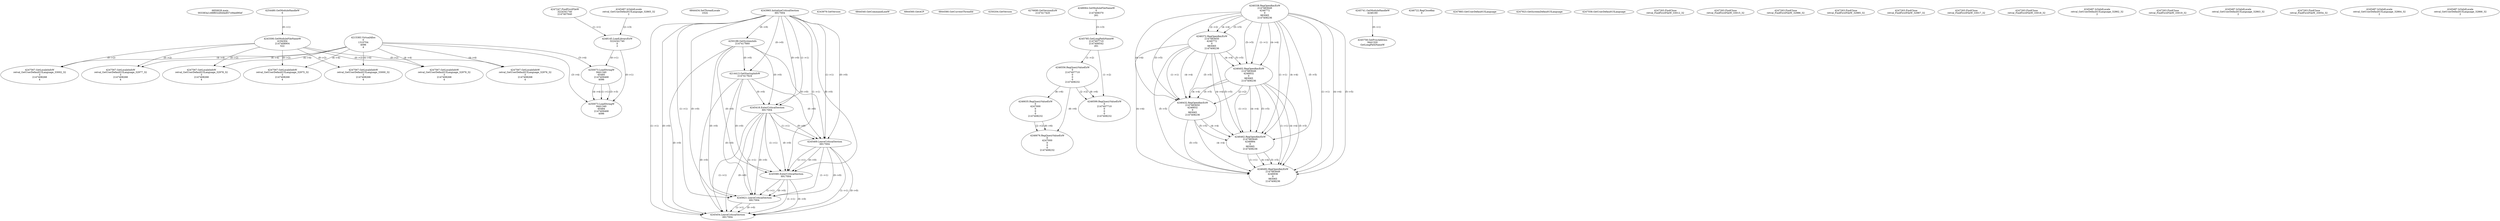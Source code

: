 // Global SCDG with merge call
digraph {
	0 [label="6850628.main
003383a1c68f832d0d4e857c94ed90ef"]
	1 [label="4254480.GetModuleHandleW
0"]
	2 [label="6844434.SetThreadLocale
1024"]
	3 [label="4243965.InitializeCriticalSection
6917004"]
	4 [label="4243979.GetVersion
"]
	5 [label="4250188.GetSystemInfo
2147417660"]
	3 -> 5 [label="(0-->0)"]
	6 [label="6844540.GetCommandLineW
"]
	7 [label="4214413.GetStartupInfoW
2147417624"]
	3 -> 7 [label="(0-->0)"]
	5 -> 7 [label="(0-->0)"]
	8 [label="6844560.GetACP
"]
	9 [label="6844580.GetCurrentThreadId
"]
	10 [label="4250204.GetVersion
"]
	11 [label="4276690.GetVersionExW
2147417420"]
	12 [label="4243306.GetModuleFileNameW
4194304
2147408904
522"]
	1 -> 12 [label="(0-->1)"]
	13 [label="4248064.GetModuleFileNameW
0
2147408370
261"]
	14 [label="4215383.VirtualAlloc
0
1310704
4096
4"]
	15 [label="4246338.RegOpenKeyExW
2147483649
4246772
0
983065
2147408236"]
	16 [label="4246372.RegOpenKeyExW
2147483650
4246772
0
983065
2147408236"]
	15 -> 16 [label="(2-->2)"]
	15 -> 16 [label="(4-->4)"]
	15 -> 16 [label="(5-->5)"]
	17 [label="4245741.GetModuleHandleW
4246160"]
	18 [label="4245758.GetProcAddress
9441320
GetLongPathNameW"]
	17 -> 18 [label="(0-->1)"]
	19 [label="4245785.GetLongPathNameW
2147407710
2147406542
261"]
	13 -> 19 [label="(3-->3)"]
	20 [label="4246556.RegQueryValueExW
0
2147407710
0
0
0
2147408232"]
	19 -> 20 [label="(1-->2)"]
	21 [label="4246635.RegQueryValueExW
0
4247000
0
0
0
2147408232"]
	20 -> 21 [label="(6-->6)"]
	22 [label="4246722.RegCloseKey
0"]
	23 [label="4247883.GetUserDefaultUILanguage
"]
	24 [label="4245418.EnterCriticalSection
6917004"]
	3 -> 24 [label="(1-->1)"]
	3 -> 24 [label="(0-->0)"]
	5 -> 24 [label="(0-->0)"]
	7 -> 24 [label="(0-->0)"]
	25 [label="4245469.LeaveCriticalSection
6917004"]
	3 -> 25 [label="(1-->1)"]
	24 -> 25 [label="(1-->1)"]
	3 -> 25 [label="(0-->0)"]
	5 -> 25 [label="(0-->0)"]
	7 -> 25 [label="(0-->0)"]
	24 -> 25 [label="(0-->0)"]
	26 [label="4245487.IsValidLocale
retval_GetUserDefaultUILanguage_32865_32
2"]
	27 [label="4245580.EnterCriticalSection
6917004"]
	3 -> 27 [label="(1-->1)"]
	24 -> 27 [label="(1-->1)"]
	25 -> 27 [label="(1-->1)"]
	3 -> 27 [label="(0-->0)"]
	5 -> 27 [label="(0-->0)"]
	7 -> 27 [label="(0-->0)"]
	24 -> 27 [label="(0-->0)"]
	25 -> 27 [label="(0-->0)"]
	28 [label="4245621.LeaveCriticalSection
6917004"]
	3 -> 28 [label="(1-->1)"]
	24 -> 28 [label="(1-->1)"]
	25 -> 28 [label="(1-->1)"]
	27 -> 28 [label="(1-->1)"]
	3 -> 28 [label="(0-->0)"]
	5 -> 28 [label="(0-->0)"]
	7 -> 28 [label="(0-->0)"]
	24 -> 28 [label="(0-->0)"]
	25 -> 28 [label="(0-->0)"]
	27 -> 28 [label="(0-->0)"]
	29 [label="4247923.GetSystemDefaultUILanguage
"]
	30 [label="4245454.LeaveCriticalSection
6917004"]
	3 -> 30 [label="(1-->1)"]
	24 -> 30 [label="(1-->1)"]
	25 -> 30 [label="(1-->1)"]
	27 -> 30 [label="(1-->1)"]
	28 -> 30 [label="(1-->1)"]
	3 -> 30 [label="(0-->0)"]
	5 -> 30 [label="(0-->0)"]
	7 -> 30 [label="(0-->0)"]
	24 -> 30 [label="(0-->0)"]
	25 -> 30 [label="(0-->0)"]
	27 -> 30 [label="(0-->0)"]
	28 -> 30 [label="(0-->0)"]
	31 [label="4247558.GetUserDefaultUILanguage
"]
	32 [label="4247567.GetLocaleInfoW
retval_GetUserDefaultUILanguage_33002_32
3
2147408268
4"]
	12 -> 32 [label="(0-->2)"]
	14 -> 32 [label="(4-->4)"]
	33 [label="4247247.FindFirstFileW
3224341740
2147407640"]
	34 [label="4247263.FindClose
retval_FindFirstFileW_33012_32"]
	35 [label="4248145.LoadLibraryExW
3224341740
0
2"]
	33 -> 35 [label="(1-->1)"]
	26 -> 35 [label="(2-->3)"]
	36 [label="4250073.LoadStringW
9441340
65485
2147409468
4096"]
	35 -> 36 [label="(0-->1)"]
	14 -> 36 [label="(3-->4)"]
	37 [label="4246402.RegOpenKeyExW
2147483649
4246832
0
983065
2147408236"]
	15 -> 37 [label="(1-->1)"]
	15 -> 37 [label="(4-->4)"]
	16 -> 37 [label="(4-->4)"]
	15 -> 37 [label="(5-->5)"]
	16 -> 37 [label="(5-->5)"]
	38 [label="4246676.RegQueryValueExW
0
4247000
0
0
0
2147408232"]
	21 -> 38 [label="(2-->2)"]
	20 -> 38 [label="(6-->6)"]
	21 -> 38 [label="(6-->6)"]
	39 [label="4246432.RegOpenKeyExW
2147483650
4246832
0
983065
2147408236"]
	16 -> 39 [label="(1-->1)"]
	37 -> 39 [label="(2-->2)"]
	15 -> 39 [label="(4-->4)"]
	16 -> 39 [label="(4-->4)"]
	37 -> 39 [label="(4-->4)"]
	15 -> 39 [label="(5-->5)"]
	16 -> 39 [label="(5-->5)"]
	37 -> 39 [label="(5-->5)"]
	40 [label="4246462.RegOpenKeyExW
2147483649
4246884
0
983065
2147408236"]
	15 -> 40 [label="(1-->1)"]
	37 -> 40 [label="(1-->1)"]
	15 -> 40 [label="(4-->4)"]
	16 -> 40 [label="(4-->4)"]
	37 -> 40 [label="(4-->4)"]
	39 -> 40 [label="(4-->4)"]
	15 -> 40 [label="(5-->5)"]
	16 -> 40 [label="(5-->5)"]
	37 -> 40 [label="(5-->5)"]
	39 -> 40 [label="(5-->5)"]
	41 [label="4246492.RegOpenKeyExW
2147483649
4246936
0
983065
2147408236"]
	15 -> 41 [label="(1-->1)"]
	37 -> 41 [label="(1-->1)"]
	40 -> 41 [label="(1-->1)"]
	15 -> 41 [label="(4-->4)"]
	16 -> 41 [label="(4-->4)"]
	37 -> 41 [label="(4-->4)"]
	39 -> 41 [label="(4-->4)"]
	40 -> 41 [label="(4-->4)"]
	15 -> 41 [label="(5-->5)"]
	16 -> 41 [label="(5-->5)"]
	37 -> 41 [label="(5-->5)"]
	39 -> 41 [label="(5-->5)"]
	40 -> 41 [label="(5-->5)"]
	42 [label="4246599.RegQueryValueExW
0
2147407710
0
0
0
2147408232"]
	19 -> 42 [label="(1-->2)"]
	20 -> 42 [label="(2-->2)"]
	20 -> 42 [label="(6-->6)"]
	43 [label="4247567.GetLocaleInfoW
retval_GetUserDefaultUILanguage_32975_32
3
2147408268
4"]
	12 -> 43 [label="(0-->2)"]
	14 -> 43 [label="(4-->4)"]
	44 [label="4247263.FindClose
retval_FindFirstFileW_33015_32"]
	45 [label="4247567.GetLocaleInfoW
retval_GetUserDefaultUILanguage_32976_32
3
2147408268
4"]
	12 -> 45 [label="(0-->2)"]
	14 -> 45 [label="(4-->4)"]
	46 [label="4247263.FindClose
retval_FindFirstFileW_32986_32"]
	47 [label="4250073.LoadStringW
9441340
65484
2147409468
4096"]
	35 -> 47 [label="(0-->1)"]
	36 -> 47 [label="(1-->1)"]
	36 -> 47 [label="(3-->3)"]
	14 -> 47 [label="(3-->4)"]
	36 -> 47 [label="(4-->4)"]
	48 [label="4247263.FindClose
retval_FindFirstFileW_32985_32"]
	49 [label="4247567.GetLocaleInfoW
retval_GetUserDefaultUILanguage_32977_32
3
2147408268
4"]
	12 -> 49 [label="(0-->2)"]
	14 -> 49 [label="(4-->4)"]
	50 [label="4247263.FindClose
retval_FindFirstFileW_32987_32"]
	51 [label="4247263.FindClose
retval_FindFirstFileW_33017_32"]
	52 [label="4247567.GetLocaleInfoW
retval_GetUserDefaultUILanguage_32978_32
3
2147408268
4"]
	12 -> 52 [label="(0-->2)"]
	14 -> 52 [label="(4-->4)"]
	53 [label="4247263.FindClose
retval_FindFirstFileW_33018_32"]
	54 [label="4245487.IsValidLocale
retval_GetUserDefaultUILanguage_32862_32
2"]
	55 [label="4247567.GetLocaleInfoW
retval_GetUserDefaultUILanguage_32979_32
3
2147408268
4"]
	12 -> 55 [label="(0-->2)"]
	14 -> 55 [label="(4-->4)"]
	56 [label="4247263.FindClose
retval_FindFirstFileW_33019_32"]
	57 [label="4245487.IsValidLocale
retval_GetUserDefaultUILanguage_32863_32
2"]
	58 [label="4247567.GetLocaleInfoW
retval_GetUserDefaultUILanguage_33000_32
3
2147408268
4"]
	12 -> 58 [label="(0-->2)"]
	14 -> 58 [label="(4-->4)"]
	59 [label="4247263.FindClose
retval_FindFirstFileW_33054_32"]
	60 [label="4245487.IsValidLocale
retval_GetUserDefaultUILanguage_32864_32
2"]
	61 [label="4245487.IsValidLocale
retval_GetUserDefaultUILanguage_32866_32
2"]
}
